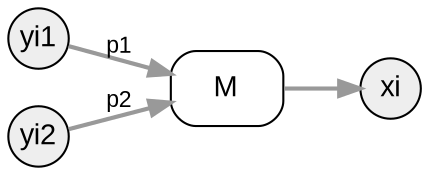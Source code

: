 digraph d {
	node [fontname = "Arial"];
	edge [fontname = "Arial", fontsize=11,color="#999999", penwidth=2, weight=1];

	rankdir=LR
	subgraph port {
		node [shape=circle, style=filled, fillcolor="#EEEEEE", fixedsize=true, width=0.4]
		xi
		yi1
		yi2
		}
	subgraph process {
		node [shape=box, style=rounded]
		M
	}
yi1 -> M [label="p1"]
yi2 -> M [label="p2"]
M -> xi
}
